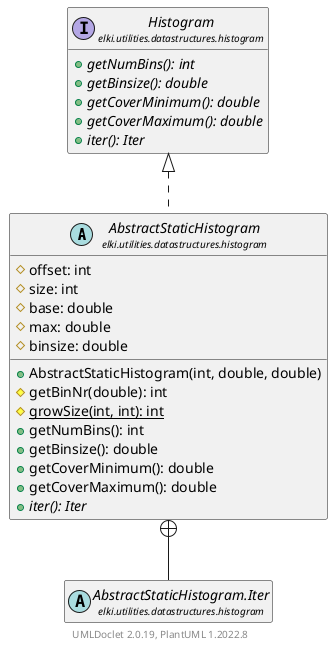 @startuml
    remove .*\.(Instance|Par|Parameterizer|Factory)$
    set namespaceSeparator none
    hide empty fields
    hide empty methods

    abstract class "<size:14>AbstractStaticHistogram\n<size:10>elki.utilities.datastructures.histogram" as elki.utilities.datastructures.histogram.AbstractStaticHistogram [[AbstractStaticHistogram.html]] {
        #offset: int
        #size: int
        #base: double
        #max: double
        #binsize: double
        +AbstractStaticHistogram(int, double, double)
        #getBinNr(double): int
        {static} #growSize(int, int): int
        +getNumBins(): int
        +getBinsize(): double
        +getCoverMinimum(): double
        +getCoverMaximum(): double
        {abstract} +iter(): Iter
    }

    interface "<size:14>Histogram\n<size:10>elki.utilities.datastructures.histogram" as elki.utilities.datastructures.histogram.Histogram [[Histogram.html]] {
        {abstract} +getNumBins(): int
        {abstract} +getBinsize(): double
        {abstract} +getCoverMinimum(): double
        {abstract} +getCoverMaximum(): double
        {abstract} +iter(): Iter
    }
    abstract class "<size:14>AbstractStaticHistogram.Iter\n<size:10>elki.utilities.datastructures.histogram" as elki.utilities.datastructures.histogram.AbstractStaticHistogram.Iter [[AbstractStaticHistogram.Iter.html]]

    elki.utilities.datastructures.histogram.Histogram <|.. elki.utilities.datastructures.histogram.AbstractStaticHistogram
    elki.utilities.datastructures.histogram.AbstractStaticHistogram +-- elki.utilities.datastructures.histogram.AbstractStaticHistogram.Iter

    center footer UMLDoclet 2.0.19, PlantUML 1.2022.8
@enduml
